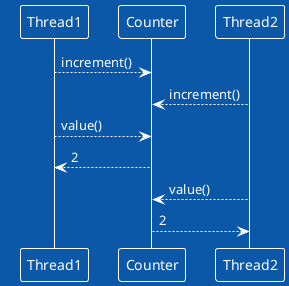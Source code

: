 @startuml
!theme amiga
Thread1 --> Counter: increment()
Thread2 --> Counter: increment()
Thread1 --> Counter: value()
Counter --> Thread1: 2
Thread2 --> Counter: value()
Counter --> Thread2: 2
@enduml